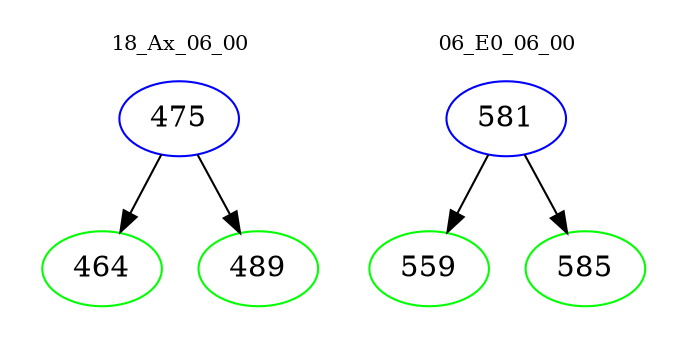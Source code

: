 digraph{
subgraph cluster_0 {
color = white
label = "18_Ax_06_00";
fontsize=10;
T0_475 [label="475", color="blue"]
T0_475 -> T0_464 [color="black"]
T0_464 [label="464", color="green"]
T0_475 -> T0_489 [color="black"]
T0_489 [label="489", color="green"]
}
subgraph cluster_1 {
color = white
label = "06_E0_06_00";
fontsize=10;
T1_581 [label="581", color="blue"]
T1_581 -> T1_559 [color="black"]
T1_559 [label="559", color="green"]
T1_581 -> T1_585 [color="black"]
T1_585 [label="585", color="green"]
}
}
